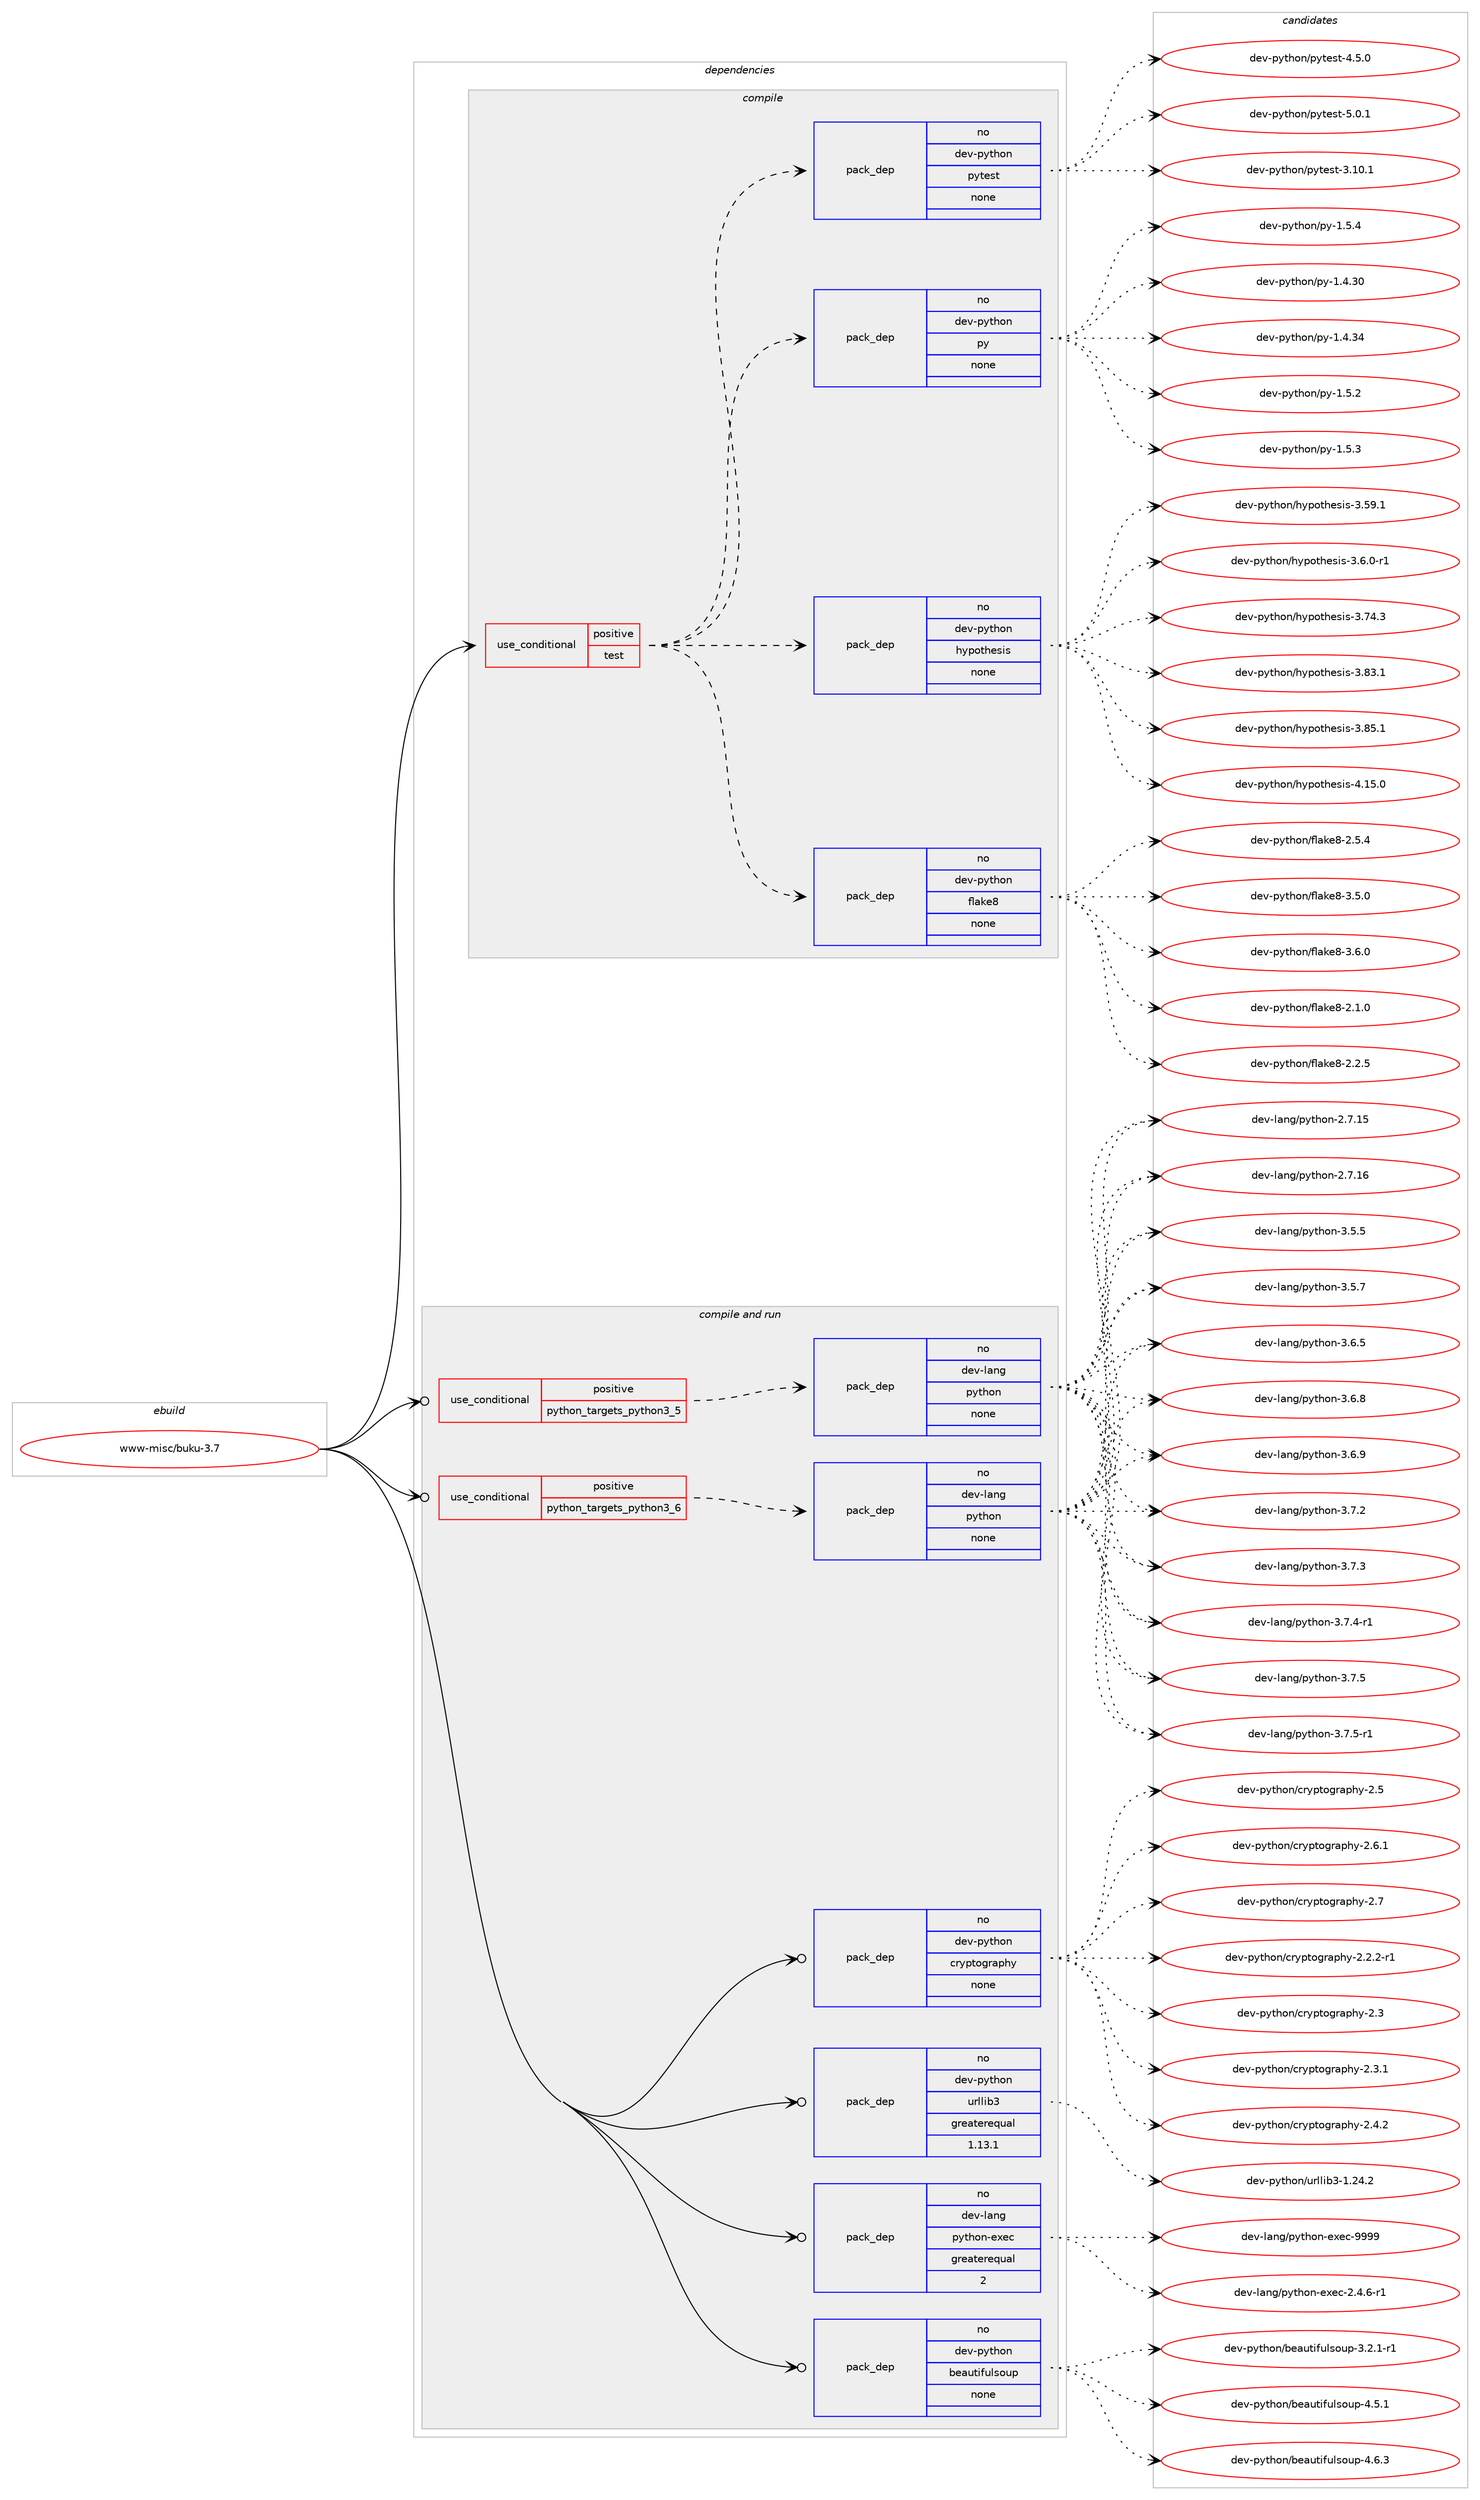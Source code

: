 digraph prolog {

# *************
# Graph options
# *************

newrank=true;
concentrate=true;
compound=true;
graph [rankdir=LR,fontname=Helvetica,fontsize=10,ranksep=1.5];#, ranksep=2.5, nodesep=0.2];
edge  [arrowhead=vee];
node  [fontname=Helvetica,fontsize=10];

# **********
# The ebuild
# **********

subgraph cluster_leftcol {
color=gray;
rank=same;
label=<<i>ebuild</i>>;
id [label="www-misc/buku-3.7", color=red, width=4, href="../www-misc/buku-3.7.svg"];
}

# ****************
# The dependencies
# ****************

subgraph cluster_midcol {
color=gray;
label=<<i>dependencies</i>>;
subgraph cluster_compile {
fillcolor="#eeeeee";
style=filled;
label=<<i>compile</i>>;
subgraph cond217834 {
dependency909094 [label=<<TABLE BORDER="0" CELLBORDER="1" CELLSPACING="0" CELLPADDING="4"><TR><TD ROWSPAN="3" CELLPADDING="10">use_conditional</TD></TR><TR><TD>positive</TD></TR><TR><TD>test</TD></TR></TABLE>>, shape=none, color=red];
subgraph pack674889 {
dependency909095 [label=<<TABLE BORDER="0" CELLBORDER="1" CELLSPACING="0" CELLPADDING="4" WIDTH="220"><TR><TD ROWSPAN="6" CELLPADDING="30">pack_dep</TD></TR><TR><TD WIDTH="110">no</TD></TR><TR><TD>dev-python</TD></TR><TR><TD>flake8</TD></TR><TR><TD>none</TD></TR><TR><TD></TD></TR></TABLE>>, shape=none, color=blue];
}
dependency909094:e -> dependency909095:w [weight=20,style="dashed",arrowhead="vee"];
subgraph pack674890 {
dependency909096 [label=<<TABLE BORDER="0" CELLBORDER="1" CELLSPACING="0" CELLPADDING="4" WIDTH="220"><TR><TD ROWSPAN="6" CELLPADDING="30">pack_dep</TD></TR><TR><TD WIDTH="110">no</TD></TR><TR><TD>dev-python</TD></TR><TR><TD>hypothesis</TD></TR><TR><TD>none</TD></TR><TR><TD></TD></TR></TABLE>>, shape=none, color=blue];
}
dependency909094:e -> dependency909096:w [weight=20,style="dashed",arrowhead="vee"];
subgraph pack674891 {
dependency909097 [label=<<TABLE BORDER="0" CELLBORDER="1" CELLSPACING="0" CELLPADDING="4" WIDTH="220"><TR><TD ROWSPAN="6" CELLPADDING="30">pack_dep</TD></TR><TR><TD WIDTH="110">no</TD></TR><TR><TD>dev-python</TD></TR><TR><TD>py</TD></TR><TR><TD>none</TD></TR><TR><TD></TD></TR></TABLE>>, shape=none, color=blue];
}
dependency909094:e -> dependency909097:w [weight=20,style="dashed",arrowhead="vee"];
subgraph pack674892 {
dependency909098 [label=<<TABLE BORDER="0" CELLBORDER="1" CELLSPACING="0" CELLPADDING="4" WIDTH="220"><TR><TD ROWSPAN="6" CELLPADDING="30">pack_dep</TD></TR><TR><TD WIDTH="110">no</TD></TR><TR><TD>dev-python</TD></TR><TR><TD>pytest</TD></TR><TR><TD>none</TD></TR><TR><TD></TD></TR></TABLE>>, shape=none, color=blue];
}
dependency909094:e -> dependency909098:w [weight=20,style="dashed",arrowhead="vee"];
}
id:e -> dependency909094:w [weight=20,style="solid",arrowhead="vee"];
}
subgraph cluster_compileandrun {
fillcolor="#eeeeee";
style=filled;
label=<<i>compile and run</i>>;
subgraph cond217835 {
dependency909099 [label=<<TABLE BORDER="0" CELLBORDER="1" CELLSPACING="0" CELLPADDING="4"><TR><TD ROWSPAN="3" CELLPADDING="10">use_conditional</TD></TR><TR><TD>positive</TD></TR><TR><TD>python_targets_python3_5</TD></TR></TABLE>>, shape=none, color=red];
subgraph pack674893 {
dependency909100 [label=<<TABLE BORDER="0" CELLBORDER="1" CELLSPACING="0" CELLPADDING="4" WIDTH="220"><TR><TD ROWSPAN="6" CELLPADDING="30">pack_dep</TD></TR><TR><TD WIDTH="110">no</TD></TR><TR><TD>dev-lang</TD></TR><TR><TD>python</TD></TR><TR><TD>none</TD></TR><TR><TD></TD></TR></TABLE>>, shape=none, color=blue];
}
dependency909099:e -> dependency909100:w [weight=20,style="dashed",arrowhead="vee"];
}
id:e -> dependency909099:w [weight=20,style="solid",arrowhead="odotvee"];
subgraph cond217836 {
dependency909101 [label=<<TABLE BORDER="0" CELLBORDER="1" CELLSPACING="0" CELLPADDING="4"><TR><TD ROWSPAN="3" CELLPADDING="10">use_conditional</TD></TR><TR><TD>positive</TD></TR><TR><TD>python_targets_python3_6</TD></TR></TABLE>>, shape=none, color=red];
subgraph pack674894 {
dependency909102 [label=<<TABLE BORDER="0" CELLBORDER="1" CELLSPACING="0" CELLPADDING="4" WIDTH="220"><TR><TD ROWSPAN="6" CELLPADDING="30">pack_dep</TD></TR><TR><TD WIDTH="110">no</TD></TR><TR><TD>dev-lang</TD></TR><TR><TD>python</TD></TR><TR><TD>none</TD></TR><TR><TD></TD></TR></TABLE>>, shape=none, color=blue];
}
dependency909101:e -> dependency909102:w [weight=20,style="dashed",arrowhead="vee"];
}
id:e -> dependency909101:w [weight=20,style="solid",arrowhead="odotvee"];
subgraph pack674895 {
dependency909103 [label=<<TABLE BORDER="0" CELLBORDER="1" CELLSPACING="0" CELLPADDING="4" WIDTH="220"><TR><TD ROWSPAN="6" CELLPADDING="30">pack_dep</TD></TR><TR><TD WIDTH="110">no</TD></TR><TR><TD>dev-lang</TD></TR><TR><TD>python-exec</TD></TR><TR><TD>greaterequal</TD></TR><TR><TD>2</TD></TR></TABLE>>, shape=none, color=blue];
}
id:e -> dependency909103:w [weight=20,style="solid",arrowhead="odotvee"];
subgraph pack674896 {
dependency909104 [label=<<TABLE BORDER="0" CELLBORDER="1" CELLSPACING="0" CELLPADDING="4" WIDTH="220"><TR><TD ROWSPAN="6" CELLPADDING="30">pack_dep</TD></TR><TR><TD WIDTH="110">no</TD></TR><TR><TD>dev-python</TD></TR><TR><TD>beautifulsoup</TD></TR><TR><TD>none</TD></TR><TR><TD></TD></TR></TABLE>>, shape=none, color=blue];
}
id:e -> dependency909104:w [weight=20,style="solid",arrowhead="odotvee"];
subgraph pack674897 {
dependency909105 [label=<<TABLE BORDER="0" CELLBORDER="1" CELLSPACING="0" CELLPADDING="4" WIDTH="220"><TR><TD ROWSPAN="6" CELLPADDING="30">pack_dep</TD></TR><TR><TD WIDTH="110">no</TD></TR><TR><TD>dev-python</TD></TR><TR><TD>cryptography</TD></TR><TR><TD>none</TD></TR><TR><TD></TD></TR></TABLE>>, shape=none, color=blue];
}
id:e -> dependency909105:w [weight=20,style="solid",arrowhead="odotvee"];
subgraph pack674898 {
dependency909106 [label=<<TABLE BORDER="0" CELLBORDER="1" CELLSPACING="0" CELLPADDING="4" WIDTH="220"><TR><TD ROWSPAN="6" CELLPADDING="30">pack_dep</TD></TR><TR><TD WIDTH="110">no</TD></TR><TR><TD>dev-python</TD></TR><TR><TD>urllib3</TD></TR><TR><TD>greaterequal</TD></TR><TR><TD>1.13.1</TD></TR></TABLE>>, shape=none, color=blue];
}
id:e -> dependency909106:w [weight=20,style="solid",arrowhead="odotvee"];
}
subgraph cluster_run {
fillcolor="#eeeeee";
style=filled;
label=<<i>run</i>>;
}
}

# **************
# The candidates
# **************

subgraph cluster_choices {
rank=same;
color=gray;
label=<<i>candidates</i>>;

subgraph choice674889 {
color=black;
nodesep=1;
choice10010111845112121116104111110471021089710710156455046494648 [label="dev-python/flake8-2.1.0", color=red, width=4,href="../dev-python/flake8-2.1.0.svg"];
choice10010111845112121116104111110471021089710710156455046504653 [label="dev-python/flake8-2.2.5", color=red, width=4,href="../dev-python/flake8-2.2.5.svg"];
choice10010111845112121116104111110471021089710710156455046534652 [label="dev-python/flake8-2.5.4", color=red, width=4,href="../dev-python/flake8-2.5.4.svg"];
choice10010111845112121116104111110471021089710710156455146534648 [label="dev-python/flake8-3.5.0", color=red, width=4,href="../dev-python/flake8-3.5.0.svg"];
choice10010111845112121116104111110471021089710710156455146544648 [label="dev-python/flake8-3.6.0", color=red, width=4,href="../dev-python/flake8-3.6.0.svg"];
dependency909095:e -> choice10010111845112121116104111110471021089710710156455046494648:w [style=dotted,weight="100"];
dependency909095:e -> choice10010111845112121116104111110471021089710710156455046504653:w [style=dotted,weight="100"];
dependency909095:e -> choice10010111845112121116104111110471021089710710156455046534652:w [style=dotted,weight="100"];
dependency909095:e -> choice10010111845112121116104111110471021089710710156455146534648:w [style=dotted,weight="100"];
dependency909095:e -> choice10010111845112121116104111110471021089710710156455146544648:w [style=dotted,weight="100"];
}
subgraph choice674890 {
color=black;
nodesep=1;
choice100101118451121211161041111104710412111211111610410111510511545514653574649 [label="dev-python/hypothesis-3.59.1", color=red, width=4,href="../dev-python/hypothesis-3.59.1.svg"];
choice10010111845112121116104111110471041211121111161041011151051154551465446484511449 [label="dev-python/hypothesis-3.6.0-r1", color=red, width=4,href="../dev-python/hypothesis-3.6.0-r1.svg"];
choice100101118451121211161041111104710412111211111610410111510511545514655524651 [label="dev-python/hypothesis-3.74.3", color=red, width=4,href="../dev-python/hypothesis-3.74.3.svg"];
choice100101118451121211161041111104710412111211111610410111510511545514656514649 [label="dev-python/hypothesis-3.83.1", color=red, width=4,href="../dev-python/hypothesis-3.83.1.svg"];
choice100101118451121211161041111104710412111211111610410111510511545514656534649 [label="dev-python/hypothesis-3.85.1", color=red, width=4,href="../dev-python/hypothesis-3.85.1.svg"];
choice100101118451121211161041111104710412111211111610410111510511545524649534648 [label="dev-python/hypothesis-4.15.0", color=red, width=4,href="../dev-python/hypothesis-4.15.0.svg"];
dependency909096:e -> choice100101118451121211161041111104710412111211111610410111510511545514653574649:w [style=dotted,weight="100"];
dependency909096:e -> choice10010111845112121116104111110471041211121111161041011151051154551465446484511449:w [style=dotted,weight="100"];
dependency909096:e -> choice100101118451121211161041111104710412111211111610410111510511545514655524651:w [style=dotted,weight="100"];
dependency909096:e -> choice100101118451121211161041111104710412111211111610410111510511545514656514649:w [style=dotted,weight="100"];
dependency909096:e -> choice100101118451121211161041111104710412111211111610410111510511545514656534649:w [style=dotted,weight="100"];
dependency909096:e -> choice100101118451121211161041111104710412111211111610410111510511545524649534648:w [style=dotted,weight="100"];
}
subgraph choice674891 {
color=black;
nodesep=1;
choice100101118451121211161041111104711212145494652465148 [label="dev-python/py-1.4.30", color=red, width=4,href="../dev-python/py-1.4.30.svg"];
choice100101118451121211161041111104711212145494652465152 [label="dev-python/py-1.4.34", color=red, width=4,href="../dev-python/py-1.4.34.svg"];
choice1001011184511212111610411111047112121454946534650 [label="dev-python/py-1.5.2", color=red, width=4,href="../dev-python/py-1.5.2.svg"];
choice1001011184511212111610411111047112121454946534651 [label="dev-python/py-1.5.3", color=red, width=4,href="../dev-python/py-1.5.3.svg"];
choice1001011184511212111610411111047112121454946534652 [label="dev-python/py-1.5.4", color=red, width=4,href="../dev-python/py-1.5.4.svg"];
dependency909097:e -> choice100101118451121211161041111104711212145494652465148:w [style=dotted,weight="100"];
dependency909097:e -> choice100101118451121211161041111104711212145494652465152:w [style=dotted,weight="100"];
dependency909097:e -> choice1001011184511212111610411111047112121454946534650:w [style=dotted,weight="100"];
dependency909097:e -> choice1001011184511212111610411111047112121454946534651:w [style=dotted,weight="100"];
dependency909097:e -> choice1001011184511212111610411111047112121454946534652:w [style=dotted,weight="100"];
}
subgraph choice674892 {
color=black;
nodesep=1;
choice100101118451121211161041111104711212111610111511645514649484649 [label="dev-python/pytest-3.10.1", color=red, width=4,href="../dev-python/pytest-3.10.1.svg"];
choice1001011184511212111610411111047112121116101115116455246534648 [label="dev-python/pytest-4.5.0", color=red, width=4,href="../dev-python/pytest-4.5.0.svg"];
choice1001011184511212111610411111047112121116101115116455346484649 [label="dev-python/pytest-5.0.1", color=red, width=4,href="../dev-python/pytest-5.0.1.svg"];
dependency909098:e -> choice100101118451121211161041111104711212111610111511645514649484649:w [style=dotted,weight="100"];
dependency909098:e -> choice1001011184511212111610411111047112121116101115116455246534648:w [style=dotted,weight="100"];
dependency909098:e -> choice1001011184511212111610411111047112121116101115116455346484649:w [style=dotted,weight="100"];
}
subgraph choice674893 {
color=black;
nodesep=1;
choice10010111845108971101034711212111610411111045504655464953 [label="dev-lang/python-2.7.15", color=red, width=4,href="../dev-lang/python-2.7.15.svg"];
choice10010111845108971101034711212111610411111045504655464954 [label="dev-lang/python-2.7.16", color=red, width=4,href="../dev-lang/python-2.7.16.svg"];
choice100101118451089711010347112121116104111110455146534653 [label="dev-lang/python-3.5.5", color=red, width=4,href="../dev-lang/python-3.5.5.svg"];
choice100101118451089711010347112121116104111110455146534655 [label="dev-lang/python-3.5.7", color=red, width=4,href="../dev-lang/python-3.5.7.svg"];
choice100101118451089711010347112121116104111110455146544653 [label="dev-lang/python-3.6.5", color=red, width=4,href="../dev-lang/python-3.6.5.svg"];
choice100101118451089711010347112121116104111110455146544656 [label="dev-lang/python-3.6.8", color=red, width=4,href="../dev-lang/python-3.6.8.svg"];
choice100101118451089711010347112121116104111110455146544657 [label="dev-lang/python-3.6.9", color=red, width=4,href="../dev-lang/python-3.6.9.svg"];
choice100101118451089711010347112121116104111110455146554650 [label="dev-lang/python-3.7.2", color=red, width=4,href="../dev-lang/python-3.7.2.svg"];
choice100101118451089711010347112121116104111110455146554651 [label="dev-lang/python-3.7.3", color=red, width=4,href="../dev-lang/python-3.7.3.svg"];
choice1001011184510897110103471121211161041111104551465546524511449 [label="dev-lang/python-3.7.4-r1", color=red, width=4,href="../dev-lang/python-3.7.4-r1.svg"];
choice100101118451089711010347112121116104111110455146554653 [label="dev-lang/python-3.7.5", color=red, width=4,href="../dev-lang/python-3.7.5.svg"];
choice1001011184510897110103471121211161041111104551465546534511449 [label="dev-lang/python-3.7.5-r1", color=red, width=4,href="../dev-lang/python-3.7.5-r1.svg"];
dependency909100:e -> choice10010111845108971101034711212111610411111045504655464953:w [style=dotted,weight="100"];
dependency909100:e -> choice10010111845108971101034711212111610411111045504655464954:w [style=dotted,weight="100"];
dependency909100:e -> choice100101118451089711010347112121116104111110455146534653:w [style=dotted,weight="100"];
dependency909100:e -> choice100101118451089711010347112121116104111110455146534655:w [style=dotted,weight="100"];
dependency909100:e -> choice100101118451089711010347112121116104111110455146544653:w [style=dotted,weight="100"];
dependency909100:e -> choice100101118451089711010347112121116104111110455146544656:w [style=dotted,weight="100"];
dependency909100:e -> choice100101118451089711010347112121116104111110455146544657:w [style=dotted,weight="100"];
dependency909100:e -> choice100101118451089711010347112121116104111110455146554650:w [style=dotted,weight="100"];
dependency909100:e -> choice100101118451089711010347112121116104111110455146554651:w [style=dotted,weight="100"];
dependency909100:e -> choice1001011184510897110103471121211161041111104551465546524511449:w [style=dotted,weight="100"];
dependency909100:e -> choice100101118451089711010347112121116104111110455146554653:w [style=dotted,weight="100"];
dependency909100:e -> choice1001011184510897110103471121211161041111104551465546534511449:w [style=dotted,weight="100"];
}
subgraph choice674894 {
color=black;
nodesep=1;
choice10010111845108971101034711212111610411111045504655464953 [label="dev-lang/python-2.7.15", color=red, width=4,href="../dev-lang/python-2.7.15.svg"];
choice10010111845108971101034711212111610411111045504655464954 [label="dev-lang/python-2.7.16", color=red, width=4,href="../dev-lang/python-2.7.16.svg"];
choice100101118451089711010347112121116104111110455146534653 [label="dev-lang/python-3.5.5", color=red, width=4,href="../dev-lang/python-3.5.5.svg"];
choice100101118451089711010347112121116104111110455146534655 [label="dev-lang/python-3.5.7", color=red, width=4,href="../dev-lang/python-3.5.7.svg"];
choice100101118451089711010347112121116104111110455146544653 [label="dev-lang/python-3.6.5", color=red, width=4,href="../dev-lang/python-3.6.5.svg"];
choice100101118451089711010347112121116104111110455146544656 [label="dev-lang/python-3.6.8", color=red, width=4,href="../dev-lang/python-3.6.8.svg"];
choice100101118451089711010347112121116104111110455146544657 [label="dev-lang/python-3.6.9", color=red, width=4,href="../dev-lang/python-3.6.9.svg"];
choice100101118451089711010347112121116104111110455146554650 [label="dev-lang/python-3.7.2", color=red, width=4,href="../dev-lang/python-3.7.2.svg"];
choice100101118451089711010347112121116104111110455146554651 [label="dev-lang/python-3.7.3", color=red, width=4,href="../dev-lang/python-3.7.3.svg"];
choice1001011184510897110103471121211161041111104551465546524511449 [label="dev-lang/python-3.7.4-r1", color=red, width=4,href="../dev-lang/python-3.7.4-r1.svg"];
choice100101118451089711010347112121116104111110455146554653 [label="dev-lang/python-3.7.5", color=red, width=4,href="../dev-lang/python-3.7.5.svg"];
choice1001011184510897110103471121211161041111104551465546534511449 [label="dev-lang/python-3.7.5-r1", color=red, width=4,href="../dev-lang/python-3.7.5-r1.svg"];
dependency909102:e -> choice10010111845108971101034711212111610411111045504655464953:w [style=dotted,weight="100"];
dependency909102:e -> choice10010111845108971101034711212111610411111045504655464954:w [style=dotted,weight="100"];
dependency909102:e -> choice100101118451089711010347112121116104111110455146534653:w [style=dotted,weight="100"];
dependency909102:e -> choice100101118451089711010347112121116104111110455146534655:w [style=dotted,weight="100"];
dependency909102:e -> choice100101118451089711010347112121116104111110455146544653:w [style=dotted,weight="100"];
dependency909102:e -> choice100101118451089711010347112121116104111110455146544656:w [style=dotted,weight="100"];
dependency909102:e -> choice100101118451089711010347112121116104111110455146544657:w [style=dotted,weight="100"];
dependency909102:e -> choice100101118451089711010347112121116104111110455146554650:w [style=dotted,weight="100"];
dependency909102:e -> choice100101118451089711010347112121116104111110455146554651:w [style=dotted,weight="100"];
dependency909102:e -> choice1001011184510897110103471121211161041111104551465546524511449:w [style=dotted,weight="100"];
dependency909102:e -> choice100101118451089711010347112121116104111110455146554653:w [style=dotted,weight="100"];
dependency909102:e -> choice1001011184510897110103471121211161041111104551465546534511449:w [style=dotted,weight="100"];
}
subgraph choice674895 {
color=black;
nodesep=1;
choice10010111845108971101034711212111610411111045101120101994550465246544511449 [label="dev-lang/python-exec-2.4.6-r1", color=red, width=4,href="../dev-lang/python-exec-2.4.6-r1.svg"];
choice10010111845108971101034711212111610411111045101120101994557575757 [label="dev-lang/python-exec-9999", color=red, width=4,href="../dev-lang/python-exec-9999.svg"];
dependency909103:e -> choice10010111845108971101034711212111610411111045101120101994550465246544511449:w [style=dotted,weight="100"];
dependency909103:e -> choice10010111845108971101034711212111610411111045101120101994557575757:w [style=dotted,weight="100"];
}
subgraph choice674896 {
color=black;
nodesep=1;
choice100101118451121211161041111104798101971171161051021171081151111171124551465046494511449 [label="dev-python/beautifulsoup-3.2.1-r1", color=red, width=4,href="../dev-python/beautifulsoup-3.2.1-r1.svg"];
choice10010111845112121116104111110479810197117116105102117108115111117112455246534649 [label="dev-python/beautifulsoup-4.5.1", color=red, width=4,href="../dev-python/beautifulsoup-4.5.1.svg"];
choice10010111845112121116104111110479810197117116105102117108115111117112455246544651 [label="dev-python/beautifulsoup-4.6.3", color=red, width=4,href="../dev-python/beautifulsoup-4.6.3.svg"];
dependency909104:e -> choice100101118451121211161041111104798101971171161051021171081151111171124551465046494511449:w [style=dotted,weight="100"];
dependency909104:e -> choice10010111845112121116104111110479810197117116105102117108115111117112455246534649:w [style=dotted,weight="100"];
dependency909104:e -> choice10010111845112121116104111110479810197117116105102117108115111117112455246544651:w [style=dotted,weight="100"];
}
subgraph choice674897 {
color=black;
nodesep=1;
choice100101118451121211161041111104799114121112116111103114971121041214550465046504511449 [label="dev-python/cryptography-2.2.2-r1", color=red, width=4,href="../dev-python/cryptography-2.2.2-r1.svg"];
choice1001011184511212111610411111047991141211121161111031149711210412145504651 [label="dev-python/cryptography-2.3", color=red, width=4,href="../dev-python/cryptography-2.3.svg"];
choice10010111845112121116104111110479911412111211611110311497112104121455046514649 [label="dev-python/cryptography-2.3.1", color=red, width=4,href="../dev-python/cryptography-2.3.1.svg"];
choice10010111845112121116104111110479911412111211611110311497112104121455046524650 [label="dev-python/cryptography-2.4.2", color=red, width=4,href="../dev-python/cryptography-2.4.2.svg"];
choice1001011184511212111610411111047991141211121161111031149711210412145504653 [label="dev-python/cryptography-2.5", color=red, width=4,href="../dev-python/cryptography-2.5.svg"];
choice10010111845112121116104111110479911412111211611110311497112104121455046544649 [label="dev-python/cryptography-2.6.1", color=red, width=4,href="../dev-python/cryptography-2.6.1.svg"];
choice1001011184511212111610411111047991141211121161111031149711210412145504655 [label="dev-python/cryptography-2.7", color=red, width=4,href="../dev-python/cryptography-2.7.svg"];
dependency909105:e -> choice100101118451121211161041111104799114121112116111103114971121041214550465046504511449:w [style=dotted,weight="100"];
dependency909105:e -> choice1001011184511212111610411111047991141211121161111031149711210412145504651:w [style=dotted,weight="100"];
dependency909105:e -> choice10010111845112121116104111110479911412111211611110311497112104121455046514649:w [style=dotted,weight="100"];
dependency909105:e -> choice10010111845112121116104111110479911412111211611110311497112104121455046524650:w [style=dotted,weight="100"];
dependency909105:e -> choice1001011184511212111610411111047991141211121161111031149711210412145504653:w [style=dotted,weight="100"];
dependency909105:e -> choice10010111845112121116104111110479911412111211611110311497112104121455046544649:w [style=dotted,weight="100"];
dependency909105:e -> choice1001011184511212111610411111047991141211121161111031149711210412145504655:w [style=dotted,weight="100"];
}
subgraph choice674898 {
color=black;
nodesep=1;
choice1001011184511212111610411111047117114108108105985145494650524650 [label="dev-python/urllib3-1.24.2", color=red, width=4,href="../dev-python/urllib3-1.24.2.svg"];
dependency909106:e -> choice1001011184511212111610411111047117114108108105985145494650524650:w [style=dotted,weight="100"];
}
}

}
